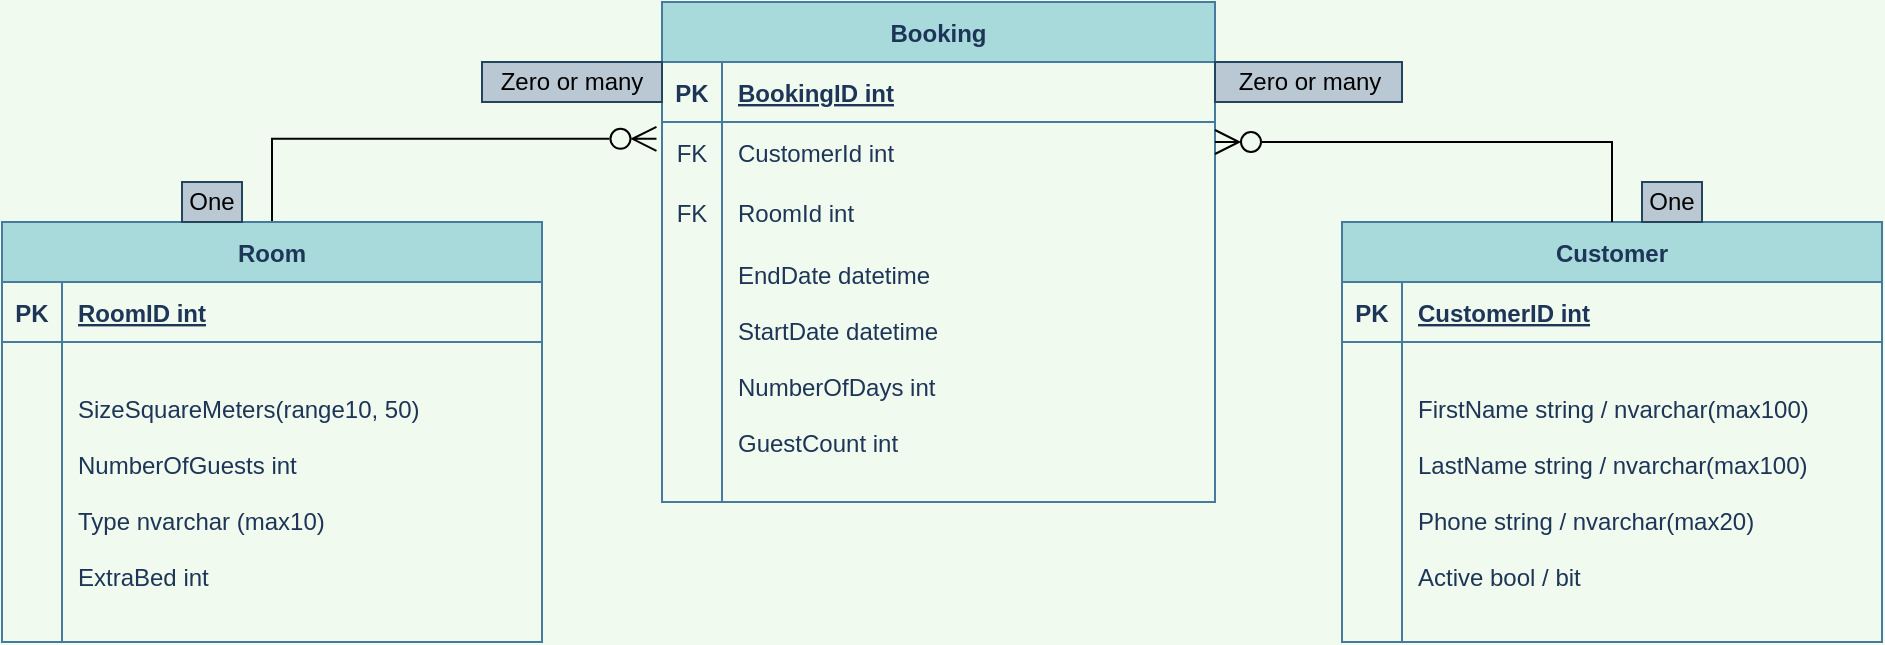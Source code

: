 <mxfile version="20.6.2" type="device"><diagram id="uxcJAp8ZWIvbBPf6CyUV" name="Sida-1"><mxGraphModel dx="1038" dy="619" grid="1" gridSize="10" guides="1" tooltips="1" connect="1" arrows="1" fold="1" page="1" pageScale="1" pageWidth="827" pageHeight="1169" background="#F1FAEE" math="0" shadow="0"><root><mxCell id="0"/><mxCell id="1" parent="0"/><mxCell id="oD5OU6qJJg4MiovOP013-13" style="edgeStyle=orthogonalEdgeStyle;rounded=0;orthogonalLoop=1;jettySize=auto;html=1;entryX=-0.01;entryY=0.28;entryDx=0;entryDy=0;entryPerimeter=0;startArrow=none;startFill=0;endArrow=ERzeroToMany;endFill=0;strokeWidth=1;endSize=10;" edge="1" parent="1" source="YhSoo6fq5v7C-0EKnRnC-1" target="YhSoo6fq5v7C-0EKnRnC-31"><mxGeometry relative="1" as="geometry"/></mxCell><mxCell id="YhSoo6fq5v7C-0EKnRnC-1" value="Room" style="shape=table;startSize=30;container=1;collapsible=1;childLayout=tableLayout;fixedRows=1;rowLines=0;fontStyle=1;align=center;resizeLast=1;fontColor=#1D3557;strokeColor=#457B9D;fillColor=#A8DADC;" parent="1" vertex="1"><mxGeometry x="70" y="210" width="270" height="210" as="geometry"/></mxCell><mxCell id="YhSoo6fq5v7C-0EKnRnC-2" value="" style="shape=tableRow;horizontal=0;startSize=0;swimlaneHead=0;swimlaneBody=0;fillColor=none;collapsible=0;dropTarget=0;points=[[0,0.5],[1,0.5]];portConstraint=eastwest;top=0;left=0;right=0;bottom=1;fontColor=#1D3557;strokeColor=#457B9D;" parent="YhSoo6fq5v7C-0EKnRnC-1" vertex="1"><mxGeometry y="30" width="270" height="30" as="geometry"/></mxCell><mxCell id="YhSoo6fq5v7C-0EKnRnC-3" value="PK" style="shape=partialRectangle;connectable=0;fillColor=none;top=0;left=0;bottom=0;right=0;fontStyle=1;overflow=hidden;fontColor=#1D3557;strokeColor=#457B9D;" parent="YhSoo6fq5v7C-0EKnRnC-2" vertex="1"><mxGeometry width="30" height="30" as="geometry"><mxRectangle width="30" height="30" as="alternateBounds"/></mxGeometry></mxCell><mxCell id="YhSoo6fq5v7C-0EKnRnC-4" value="RoomID int" style="shape=partialRectangle;connectable=0;fillColor=none;top=0;left=0;bottom=0;right=0;align=left;spacingLeft=6;fontStyle=5;overflow=hidden;fontColor=#1D3557;strokeColor=#457B9D;" parent="YhSoo6fq5v7C-0EKnRnC-2" vertex="1"><mxGeometry x="30" width="240" height="30" as="geometry"><mxRectangle width="240" height="30" as="alternateBounds"/></mxGeometry></mxCell><mxCell id="YhSoo6fq5v7C-0EKnRnC-5" value="" style="shape=tableRow;horizontal=0;startSize=0;swimlaneHead=0;swimlaneBody=0;fillColor=none;collapsible=0;dropTarget=0;points=[[0,0.5],[1,0.5]];portConstraint=eastwest;top=0;left=0;right=0;bottom=0;fontColor=#1D3557;strokeColor=#457B9D;" parent="YhSoo6fq5v7C-0EKnRnC-1" vertex="1"><mxGeometry y="60" width="270" height="150" as="geometry"/></mxCell><mxCell id="YhSoo6fq5v7C-0EKnRnC-6" value="" style="shape=partialRectangle;connectable=0;fillColor=none;top=0;left=0;bottom=0;right=0;editable=1;overflow=hidden;fontColor=#1D3557;strokeColor=#457B9D;" parent="YhSoo6fq5v7C-0EKnRnC-5" vertex="1"><mxGeometry width="30" height="150" as="geometry"><mxRectangle width="30" height="150" as="alternateBounds"/></mxGeometry></mxCell><mxCell id="YhSoo6fq5v7C-0EKnRnC-7" value="SizeSquareMeters(range10, 50)&#10;&#10;NumberOfGuests int&#10;&#10;Type nvarchar (max10)&#10;&#10;ExtraBed int" style="shape=partialRectangle;connectable=0;fillColor=none;top=0;left=0;bottom=0;right=0;align=left;spacingLeft=6;overflow=hidden;fontColor=#1D3557;strokeColor=#457B9D;" parent="YhSoo6fq5v7C-0EKnRnC-5" vertex="1"><mxGeometry x="30" width="240" height="150" as="geometry"><mxRectangle width="240" height="150" as="alternateBounds"/></mxGeometry></mxCell><mxCell id="YhSoo6fq5v7C-0EKnRnC-14" value="Customer" style="shape=table;startSize=30;container=1;collapsible=1;childLayout=tableLayout;fixedRows=1;rowLines=0;fontStyle=1;align=center;resizeLast=1;fontColor=#1D3557;strokeColor=#457B9D;fillColor=#A8DADC;" parent="1" vertex="1"><mxGeometry x="740" y="210" width="270" height="210" as="geometry"/></mxCell><mxCell id="YhSoo6fq5v7C-0EKnRnC-15" value="" style="shape=tableRow;horizontal=0;startSize=0;swimlaneHead=0;swimlaneBody=0;fillColor=none;collapsible=0;dropTarget=0;points=[[0,0.5],[1,0.5]];portConstraint=eastwest;top=0;left=0;right=0;bottom=1;fontColor=#1D3557;strokeColor=#457B9D;" parent="YhSoo6fq5v7C-0EKnRnC-14" vertex="1"><mxGeometry y="30" width="270" height="30" as="geometry"/></mxCell><mxCell id="YhSoo6fq5v7C-0EKnRnC-16" value="PK" style="shape=partialRectangle;connectable=0;fillColor=none;top=0;left=0;bottom=0;right=0;fontStyle=1;overflow=hidden;fontColor=#1D3557;strokeColor=#457B9D;" parent="YhSoo6fq5v7C-0EKnRnC-15" vertex="1"><mxGeometry width="30" height="30" as="geometry"><mxRectangle width="30" height="30" as="alternateBounds"/></mxGeometry></mxCell><mxCell id="YhSoo6fq5v7C-0EKnRnC-17" value="CustomerID int" style="shape=partialRectangle;connectable=0;fillColor=none;top=0;left=0;bottom=0;right=0;align=left;spacingLeft=6;fontStyle=5;overflow=hidden;fontColor=#1D3557;strokeColor=#457B9D;" parent="YhSoo6fq5v7C-0EKnRnC-15" vertex="1"><mxGeometry x="30" width="240" height="30" as="geometry"><mxRectangle width="240" height="30" as="alternateBounds"/></mxGeometry></mxCell><mxCell id="YhSoo6fq5v7C-0EKnRnC-18" value="" style="shape=tableRow;horizontal=0;startSize=0;swimlaneHead=0;swimlaneBody=0;fillColor=none;collapsible=0;dropTarget=0;points=[[0,0.5],[1,0.5]];portConstraint=eastwest;top=0;left=0;right=0;bottom=0;fontColor=#1D3557;strokeColor=#457B9D;" parent="YhSoo6fq5v7C-0EKnRnC-14" vertex="1"><mxGeometry y="60" width="270" height="150" as="geometry"/></mxCell><mxCell id="YhSoo6fq5v7C-0EKnRnC-19" value="" style="shape=partialRectangle;connectable=0;fillColor=none;top=0;left=0;bottom=0;right=0;editable=1;overflow=hidden;fontColor=#1D3557;strokeColor=#457B9D;" parent="YhSoo6fq5v7C-0EKnRnC-18" vertex="1"><mxGeometry width="30" height="150" as="geometry"><mxRectangle width="30" height="150" as="alternateBounds"/></mxGeometry></mxCell><mxCell id="YhSoo6fq5v7C-0EKnRnC-20" value="FirstName string / nvarchar(max100)&#10;&#10;LastName string / nvarchar(max100)&#10;&#10;Phone string / nvarchar(max20)&#10;&#10;Active bool / bit" style="shape=partialRectangle;connectable=0;fillColor=none;top=0;left=0;bottom=0;right=0;align=left;spacingLeft=6;overflow=hidden;fontColor=#1D3557;strokeColor=#457B9D;" parent="YhSoo6fq5v7C-0EKnRnC-18" vertex="1"><mxGeometry x="30" width="240" height="150" as="geometry"><mxRectangle width="240" height="150" as="alternateBounds"/></mxGeometry></mxCell><mxCell id="YhSoo6fq5v7C-0EKnRnC-27" value="Booking" style="shape=table;startSize=30;container=1;collapsible=1;childLayout=tableLayout;fixedRows=1;rowLines=0;fontStyle=1;align=center;resizeLast=1;fontColor=#1D3557;strokeColor=#457B9D;fillColor=#A8DADC;" parent="1" vertex="1"><mxGeometry x="400" y="100" width="276.5" height="250" as="geometry"/></mxCell><mxCell id="YhSoo6fq5v7C-0EKnRnC-28" value="" style="shape=tableRow;horizontal=0;startSize=0;swimlaneHead=0;swimlaneBody=0;fillColor=none;collapsible=0;dropTarget=0;points=[[0,0.5],[1,0.5]];portConstraint=eastwest;top=0;left=0;right=0;bottom=1;fontColor=#1D3557;strokeColor=#457B9D;" parent="YhSoo6fq5v7C-0EKnRnC-27" vertex="1"><mxGeometry y="30" width="276.5" height="30" as="geometry"/></mxCell><mxCell id="YhSoo6fq5v7C-0EKnRnC-29" value="PK" style="shape=partialRectangle;connectable=0;fillColor=none;top=0;left=0;bottom=0;right=0;fontStyle=1;overflow=hidden;fontColor=#1D3557;strokeColor=#457B9D;" parent="YhSoo6fq5v7C-0EKnRnC-28" vertex="1"><mxGeometry width="30" height="30" as="geometry"><mxRectangle width="30" height="30" as="alternateBounds"/></mxGeometry></mxCell><mxCell id="YhSoo6fq5v7C-0EKnRnC-30" value="BookingID int" style="shape=partialRectangle;connectable=0;fillColor=none;top=0;left=0;bottom=0;right=0;align=left;spacingLeft=6;fontStyle=5;overflow=hidden;fontColor=#1D3557;strokeColor=#457B9D;" parent="YhSoo6fq5v7C-0EKnRnC-28" vertex="1"><mxGeometry x="30" width="246.5" height="30" as="geometry"><mxRectangle width="246.5" height="30" as="alternateBounds"/></mxGeometry></mxCell><mxCell id="YhSoo6fq5v7C-0EKnRnC-31" value="" style="shape=tableRow;horizontal=0;startSize=0;swimlaneHead=0;swimlaneBody=0;fillColor=none;collapsible=0;dropTarget=0;points=[[0,0.5],[1,0.5]];portConstraint=eastwest;top=0;left=0;right=0;bottom=0;fontColor=#1D3557;strokeColor=#457B9D;" parent="YhSoo6fq5v7C-0EKnRnC-27" vertex="1"><mxGeometry y="60" width="276.5" height="30" as="geometry"/></mxCell><mxCell id="YhSoo6fq5v7C-0EKnRnC-32" value="FK" style="shape=partialRectangle;connectable=0;fillColor=none;top=0;left=0;bottom=0;right=0;editable=1;overflow=hidden;fontColor=#1D3557;strokeColor=#457B9D;" parent="YhSoo6fq5v7C-0EKnRnC-31" vertex="1"><mxGeometry width="30" height="30" as="geometry"><mxRectangle width="30" height="30" as="alternateBounds"/></mxGeometry></mxCell><mxCell id="YhSoo6fq5v7C-0EKnRnC-33" value="CustomerId int" style="shape=partialRectangle;connectable=0;fillColor=none;top=0;left=0;bottom=0;right=0;align=left;spacingLeft=6;overflow=hidden;fontColor=#1D3557;strokeColor=#457B9D;" parent="YhSoo6fq5v7C-0EKnRnC-31" vertex="1"><mxGeometry x="30" width="246.5" height="30" as="geometry"><mxRectangle width="246.5" height="30" as="alternateBounds"/></mxGeometry></mxCell><mxCell id="YhSoo6fq5v7C-0EKnRnC-34" value="" style="shape=tableRow;horizontal=0;startSize=0;swimlaneHead=0;swimlaneBody=0;fillColor=none;collapsible=0;dropTarget=0;points=[[0,0.5],[1,0.5]];portConstraint=eastwest;top=0;left=0;right=0;bottom=0;fontColor=#1D3557;strokeColor=#457B9D;" parent="YhSoo6fq5v7C-0EKnRnC-27" vertex="1"><mxGeometry y="90" width="276.5" height="30" as="geometry"/></mxCell><mxCell id="YhSoo6fq5v7C-0EKnRnC-35" value="FK" style="shape=partialRectangle;connectable=0;fillColor=none;top=0;left=0;bottom=0;right=0;editable=1;overflow=hidden;fontColor=#1D3557;strokeColor=#457B9D;" parent="YhSoo6fq5v7C-0EKnRnC-34" vertex="1"><mxGeometry width="30" height="30" as="geometry"><mxRectangle width="30" height="30" as="alternateBounds"/></mxGeometry></mxCell><mxCell id="YhSoo6fq5v7C-0EKnRnC-36" value="RoomId int" style="shape=partialRectangle;connectable=0;fillColor=none;top=0;left=0;bottom=0;right=0;align=left;spacingLeft=6;overflow=hidden;fontColor=#1D3557;strokeColor=#457B9D;" parent="YhSoo6fq5v7C-0EKnRnC-34" vertex="1"><mxGeometry x="30" width="246.5" height="30" as="geometry"><mxRectangle width="246.5" height="30" as="alternateBounds"/></mxGeometry></mxCell><mxCell id="YhSoo6fq5v7C-0EKnRnC-37" value="" style="shape=tableRow;horizontal=0;startSize=0;swimlaneHead=0;swimlaneBody=0;fillColor=none;collapsible=0;dropTarget=0;points=[[0,0.5],[1,0.5]];portConstraint=eastwest;top=0;left=0;right=0;bottom=0;fontColor=#1D3557;strokeColor=#457B9D;" parent="YhSoo6fq5v7C-0EKnRnC-27" vertex="1"><mxGeometry y="120" width="276.5" height="130" as="geometry"/></mxCell><mxCell id="YhSoo6fq5v7C-0EKnRnC-38" value="" style="shape=partialRectangle;connectable=0;fillColor=none;top=0;left=0;bottom=0;right=0;editable=1;overflow=hidden;fontColor=#1D3557;strokeColor=#457B9D;" parent="YhSoo6fq5v7C-0EKnRnC-37" vertex="1"><mxGeometry width="30" height="130" as="geometry"><mxRectangle width="30" height="130" as="alternateBounds"/></mxGeometry></mxCell><mxCell id="YhSoo6fq5v7C-0EKnRnC-39" value="EndDate datetime&#10;&#10;StartDate datetime&#10;&#10;NumberOfDays int&#10;&#10;GuestCount int&#10;" style="shape=partialRectangle;connectable=0;fillColor=none;top=0;left=0;bottom=0;right=0;align=left;spacingLeft=6;overflow=hidden;fontColor=#1D3557;strokeColor=#457B9D;" parent="YhSoo6fq5v7C-0EKnRnC-37" vertex="1"><mxGeometry x="30" width="246.5" height="130" as="geometry"><mxRectangle width="246.5" height="130" as="alternateBounds"/></mxGeometry></mxCell><mxCell id="SjOS61LlfujwKOnhzvTt-17" style="edgeStyle=orthogonalEdgeStyle;rounded=0;orthogonalLoop=1;jettySize=auto;html=1;entryX=0.5;entryY=0;entryDx=0;entryDy=0;endArrow=none;endFill=0;startArrow=ERzeroToMany;startFill=0;strokeWidth=1;endSize=10;startSize=10;" parent="1" source="YhSoo6fq5v7C-0EKnRnC-31" target="YhSoo6fq5v7C-0EKnRnC-14" edge="1"><mxGeometry relative="1" as="geometry"><Array as="points"><mxPoint x="875" y="170"/></Array></mxGeometry></mxCell><mxCell id="oD5OU6qJJg4MiovOP013-6" value="" style="shape=partialRectangle;connectable=0;fillColor=none;top=0;left=0;bottom=0;right=0;align=left;spacingLeft=6;overflow=hidden;fontColor=#1D3557;strokeColor=#457B9D;" vertex="1" parent="1"><mxGeometry x="320" y="340" width="150" height="30" as="geometry"><mxRectangle width="150" height="30" as="alternateBounds"/></mxGeometry></mxCell><mxCell id="oD5OU6qJJg4MiovOP013-8" value="Zero or many" style="text;html=1;strokeColor=#23445d;fillColor=#bac8d3;align=center;verticalAlign=middle;whiteSpace=wrap;rounded=0;" vertex="1" parent="1"><mxGeometry x="310" y="130" width="90" height="20" as="geometry"/></mxCell><mxCell id="oD5OU6qJJg4MiovOP013-9" value="One" style="text;html=1;strokeColor=#23445d;fillColor=#bac8d3;align=center;verticalAlign=middle;whiteSpace=wrap;rounded=0;" vertex="1" parent="1"><mxGeometry x="160" y="190" width="30" height="20" as="geometry"/></mxCell><mxCell id="oD5OU6qJJg4MiovOP013-10" value="Zero or many" style="text;html=1;strokeColor=#23445d;fillColor=#bac8d3;align=center;verticalAlign=middle;whiteSpace=wrap;rounded=0;fillStyle=auto;" vertex="1" parent="1"><mxGeometry x="676.5" y="130" width="93.5" height="20" as="geometry"/></mxCell><mxCell id="oD5OU6qJJg4MiovOP013-11" value="One" style="text;html=1;strokeColor=#23445d;fillColor=#bac8d3;align=center;verticalAlign=middle;whiteSpace=wrap;rounded=0;" vertex="1" parent="1"><mxGeometry x="890" y="190" width="30" height="20" as="geometry"/></mxCell></root></mxGraphModel></diagram></mxfile>